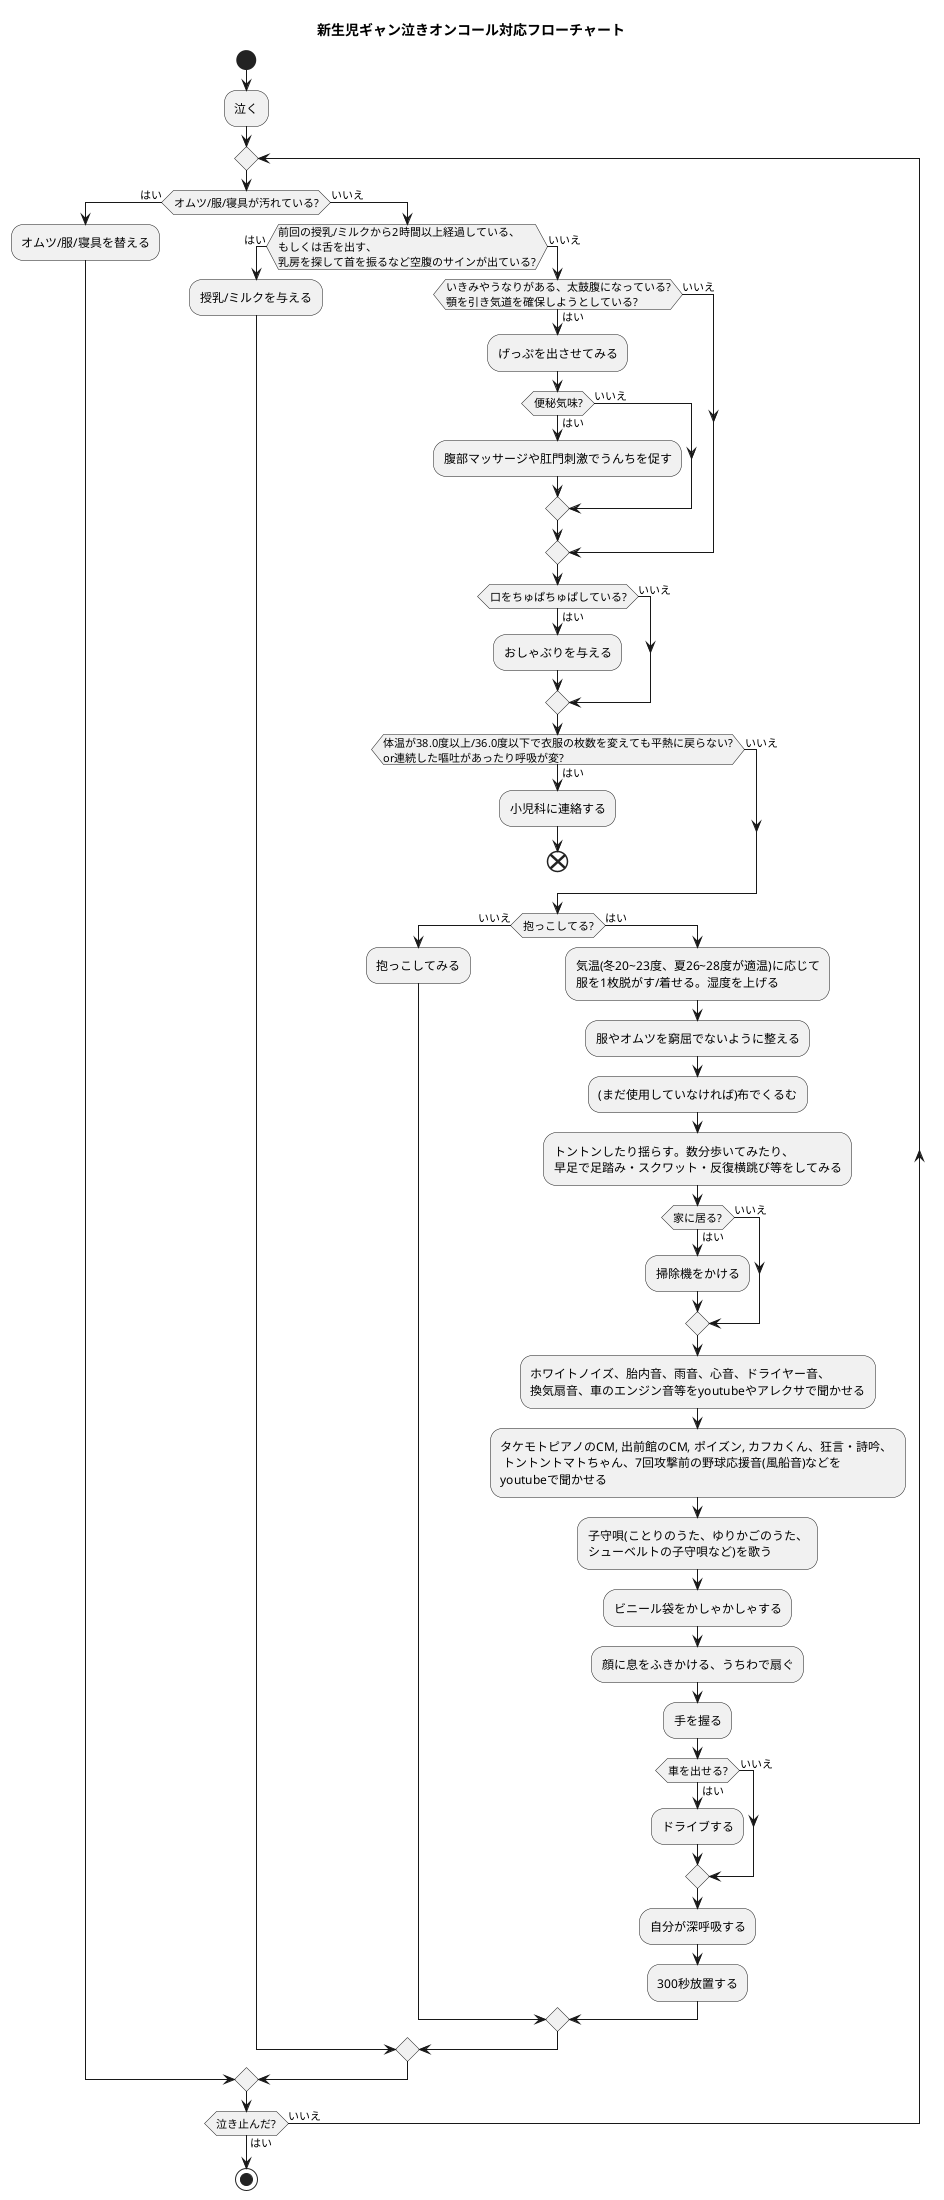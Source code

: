 @startuml

'test
title 新生児ギャン泣きオンコール対応フローチャート
start

:泣く;

repeat;
  if (オムツ/服/寝具が汚れている?) then (はい)
    :オムツ/服/寝具を替える;
  else (いいえ)
    if (前回の授乳/ミルクから2時間以上経過している、\nもしくは舌を出す、\n乳房を探して首を振るなど空腹のサインが出ている?) then (はい)
      :授乳/ミルクを与える;
    else (いいえ)
      if (いきみやうなりがある、太鼓腹になっている?\n顎を引き気道を確保しようとしている?) then (はい)
        :げっぷを出させてみる;
        if (便秘気味?) then (はい)
          :腹部マッサージや肛門刺激でうんちを促す;
        else (いいえ)
        endif
      else (いいえ)
      endif
      if (口をちゅぱちゅぱしている?) then (はい)
        :おしゃぶりを与える;
      else (いいえ)
      endif
      if (体温が38.0度以上/36.0度以下で衣服の枚数を変えても平熱に戻らない?\nor連続した嘔吐があったり呼吸が変?) then (はい)
        :小児科に連絡する;
        end
      else (いいえ)
      endif
      if (抱っこしてる?) then (いいえ)
        :抱っこしてみる;
      else (はい)
        :気温(冬20~23度、夏26~28度が適温)に応じて\n服を1枚脱がす/着せる。湿度を上げる;
        :服やオムツを窮屈でないように整える;
        :(まだ使用していなければ)布でくるむ;
        :トントンしたり揺らす。数分歩いてみたり、\n早足で足踏み・スクワット・反復横跳び等をしてみる;
        if (家に居る?) then (はい)
          :掃除機をかける;
        else (いいえ)
        endif
        :ホワイトノイズ、胎内音、雨音、心音、ドライヤー音、\n換気扇音、車のエンジン音等をyoutubeやアレクサで聞かせる;
        :タケモトピアノのCM, 出前館のCM, ポイズン, カフカくん、狂言・詩吟、 \n トントントマトちゃん、7回攻撃前の野球応援音(風船音)などを\nyoutubeで聞かせる;
        :子守唄(ことりのうた、ゆりかごのうた、\nシューベルトの子守唄など)を歌う;
        :ビニール袋をかしゃかしゃする;
        :顔に息をふきかける、うちわで扇ぐ;
        :手を握る;
        if (車を出せる?) then (はい)
          :ドライブする;
        else (いいえ)
        endif
        :自分が深呼吸する;
        :300秒放置する;
      endif
    endif
  endif
repeat while (泣き止んだ?) is (いいえ) not (はい)

stop

@enduml